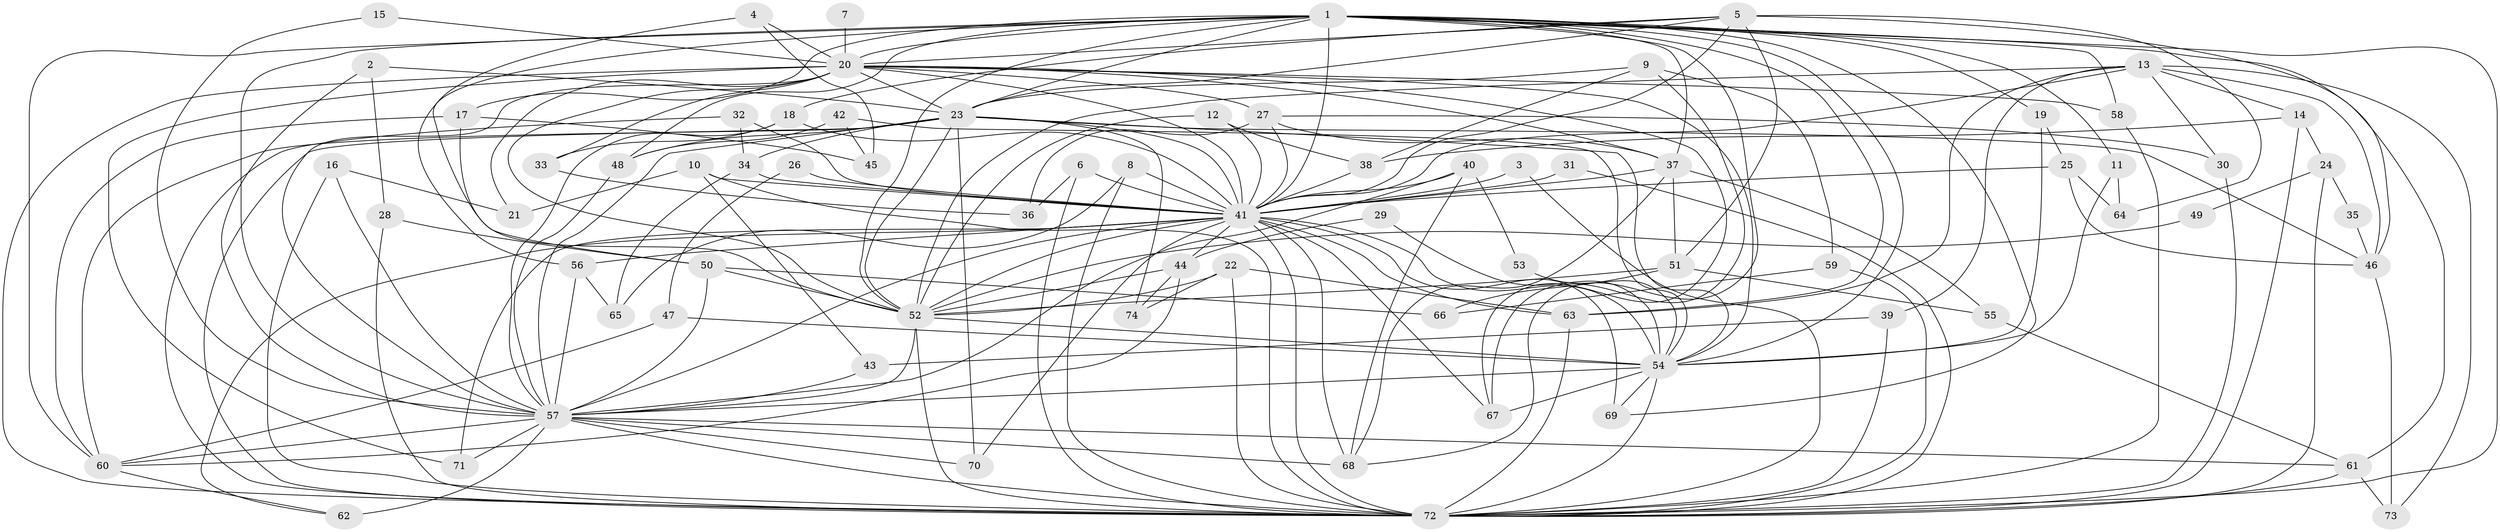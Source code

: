 // original degree distribution, {20: 0.013513513513513514, 23: 0.006756756756756757, 30: 0.013513513513513514, 29: 0.006756756756756757, 21: 0.006756756756756757, 31: 0.006756756756756757, 13: 0.006756756756756757, 22: 0.006756756756756757, 4: 0.12837837837837837, 3: 0.23648648648648649, 2: 0.47297297297297297, 7: 0.013513513513513514, 6: 0.013513513513513514, 5: 0.05405405405405406, 8: 0.013513513513513514}
// Generated by graph-tools (version 1.1) at 2025/01/03/09/25 03:01:30]
// undirected, 74 vertices, 199 edges
graph export_dot {
graph [start="1"]
  node [color=gray90,style=filled];
  1;
  2;
  3;
  4;
  5;
  6;
  7;
  8;
  9;
  10;
  11;
  12;
  13;
  14;
  15;
  16;
  17;
  18;
  19;
  20;
  21;
  22;
  23;
  24;
  25;
  26;
  27;
  28;
  29;
  30;
  31;
  32;
  33;
  34;
  35;
  36;
  37;
  38;
  39;
  40;
  41;
  42;
  43;
  44;
  45;
  46;
  47;
  48;
  49;
  50;
  51;
  52;
  53;
  54;
  55;
  56;
  57;
  58;
  59;
  60;
  61;
  62;
  63;
  64;
  65;
  66;
  67;
  68;
  69;
  70;
  71;
  72;
  73;
  74;
  1 -- 11 [weight=1.0];
  1 -- 17 [weight=1.0];
  1 -- 19 [weight=1.0];
  1 -- 20 [weight=2.0];
  1 -- 23 [weight=2.0];
  1 -- 37 [weight=1.0];
  1 -- 41 [weight=4.0];
  1 -- 48 [weight=1.0];
  1 -- 52 [weight=2.0];
  1 -- 54 [weight=3.0];
  1 -- 56 [weight=1.0];
  1 -- 57 [weight=3.0];
  1 -- 58 [weight=1.0];
  1 -- 60 [weight=2.0];
  1 -- 61 [weight=1.0];
  1 -- 63 [weight=1.0];
  1 -- 68 [weight=1.0];
  1 -- 69 [weight=1.0];
  1 -- 72 [weight=2.0];
  2 -- 23 [weight=1.0];
  2 -- 28 [weight=1.0];
  2 -- 57 [weight=1.0];
  3 -- 41 [weight=1.0];
  3 -- 72 [weight=1.0];
  4 -- 20 [weight=1.0];
  4 -- 45 [weight=1.0];
  4 -- 52 [weight=1.0];
  5 -- 18 [weight=1.0];
  5 -- 20 [weight=1.0];
  5 -- 23 [weight=1.0];
  5 -- 41 [weight=1.0];
  5 -- 46 [weight=1.0];
  5 -- 51 [weight=1.0];
  5 -- 64 [weight=1.0];
  6 -- 36 [weight=1.0];
  6 -- 41 [weight=1.0];
  6 -- 72 [weight=1.0];
  7 -- 20 [weight=1.0];
  8 -- 41 [weight=1.0];
  8 -- 65 [weight=1.0];
  8 -- 72 [weight=2.0];
  9 -- 23 [weight=1.0];
  9 -- 38 [weight=1.0];
  9 -- 59 [weight=1.0];
  9 -- 67 [weight=1.0];
  10 -- 21 [weight=1.0];
  10 -- 41 [weight=1.0];
  10 -- 43 [weight=1.0];
  10 -- 72 [weight=1.0];
  11 -- 54 [weight=1.0];
  11 -- 64 [weight=1.0];
  12 -- 38 [weight=1.0];
  12 -- 41 [weight=1.0];
  12 -- 52 [weight=1.0];
  13 -- 14 [weight=1.0];
  13 -- 30 [weight=1.0];
  13 -- 39 [weight=1.0];
  13 -- 41 [weight=2.0];
  13 -- 46 [weight=1.0];
  13 -- 52 [weight=1.0];
  13 -- 63 [weight=1.0];
  13 -- 73 [weight=1.0];
  14 -- 24 [weight=1.0];
  14 -- 38 [weight=1.0];
  14 -- 72 [weight=1.0];
  15 -- 20 [weight=1.0];
  15 -- 57 [weight=1.0];
  16 -- 21 [weight=1.0];
  16 -- 57 [weight=1.0];
  16 -- 72 [weight=1.0];
  17 -- 45 [weight=2.0];
  17 -- 50 [weight=1.0];
  17 -- 60 [weight=1.0];
  18 -- 33 [weight=1.0];
  18 -- 41 [weight=1.0];
  18 -- 57 [weight=1.0];
  19 -- 25 [weight=1.0];
  19 -- 54 [weight=1.0];
  20 -- 21 [weight=1.0];
  20 -- 23 [weight=1.0];
  20 -- 27 [weight=1.0];
  20 -- 33 [weight=1.0];
  20 -- 37 [weight=1.0];
  20 -- 41 [weight=2.0];
  20 -- 52 [weight=1.0];
  20 -- 54 [weight=2.0];
  20 -- 57 [weight=2.0];
  20 -- 58 [weight=1.0];
  20 -- 67 [weight=1.0];
  20 -- 71 [weight=1.0];
  20 -- 72 [weight=1.0];
  22 -- 52 [weight=1.0];
  22 -- 63 [weight=1.0];
  22 -- 72 [weight=1.0];
  22 -- 74 [weight=1.0];
  23 -- 34 [weight=1.0];
  23 -- 41 [weight=4.0];
  23 -- 46 [weight=1.0];
  23 -- 48 [weight=1.0];
  23 -- 52 [weight=2.0];
  23 -- 54 [weight=1.0];
  23 -- 57 [weight=1.0];
  23 -- 60 [weight=1.0];
  23 -- 70 [weight=1.0];
  23 -- 72 [weight=1.0];
  23 -- 74 [weight=1.0];
  24 -- 35 [weight=1.0];
  24 -- 49 [weight=1.0];
  24 -- 72 [weight=2.0];
  25 -- 41 [weight=1.0];
  25 -- 46 [weight=1.0];
  25 -- 64 [weight=1.0];
  26 -- 41 [weight=2.0];
  26 -- 47 [weight=1.0];
  27 -- 30 [weight=1.0];
  27 -- 36 [weight=1.0];
  27 -- 37 [weight=1.0];
  27 -- 41 [weight=1.0];
  28 -- 50 [weight=1.0];
  28 -- 72 [weight=1.0];
  29 -- 44 [weight=1.0];
  29 -- 54 [weight=1.0];
  30 -- 72 [weight=1.0];
  31 -- 41 [weight=2.0];
  31 -- 72 [weight=1.0];
  32 -- 34 [weight=1.0];
  32 -- 41 [weight=1.0];
  32 -- 72 [weight=1.0];
  33 -- 36 [weight=1.0];
  34 -- 41 [weight=2.0];
  34 -- 65 [weight=1.0];
  35 -- 46 [weight=1.0];
  37 -- 41 [weight=1.0];
  37 -- 51 [weight=1.0];
  37 -- 55 [weight=1.0];
  37 -- 68 [weight=1.0];
  38 -- 41 [weight=1.0];
  39 -- 43 [weight=1.0];
  39 -- 72 [weight=1.0];
  40 -- 41 [weight=2.0];
  40 -- 53 [weight=1.0];
  40 -- 57 [weight=2.0];
  40 -- 68 [weight=1.0];
  41 -- 44 [weight=1.0];
  41 -- 52 [weight=2.0];
  41 -- 54 [weight=3.0];
  41 -- 56 [weight=2.0];
  41 -- 57 [weight=2.0];
  41 -- 62 [weight=1.0];
  41 -- 63 [weight=1.0];
  41 -- 67 [weight=1.0];
  41 -- 68 [weight=1.0];
  41 -- 69 [weight=2.0];
  41 -- 70 [weight=1.0];
  41 -- 71 [weight=2.0];
  41 -- 72 [weight=3.0];
  42 -- 45 [weight=1.0];
  42 -- 48 [weight=1.0];
  42 -- 54 [weight=1.0];
  43 -- 57 [weight=2.0];
  44 -- 52 [weight=2.0];
  44 -- 60 [weight=1.0];
  44 -- 74 [weight=1.0];
  46 -- 73 [weight=1.0];
  47 -- 54 [weight=1.0];
  47 -- 60 [weight=1.0];
  48 -- 57 [weight=1.0];
  49 -- 52 [weight=1.0];
  50 -- 52 [weight=1.0];
  50 -- 57 [weight=1.0];
  50 -- 66 [weight=1.0];
  51 -- 52 [weight=1.0];
  51 -- 55 [weight=1.0];
  51 -- 66 [weight=1.0];
  52 -- 54 [weight=2.0];
  52 -- 57 [weight=1.0];
  52 -- 72 [weight=1.0];
  53 -- 54 [weight=1.0];
  54 -- 57 [weight=1.0];
  54 -- 67 [weight=2.0];
  54 -- 69 [weight=1.0];
  54 -- 72 [weight=1.0];
  55 -- 61 [weight=1.0];
  56 -- 57 [weight=1.0];
  56 -- 65 [weight=1.0];
  57 -- 60 [weight=1.0];
  57 -- 61 [weight=1.0];
  57 -- 62 [weight=2.0];
  57 -- 68 [weight=1.0];
  57 -- 70 [weight=2.0];
  57 -- 71 [weight=1.0];
  57 -- 72 [weight=1.0];
  58 -- 72 [weight=1.0];
  59 -- 66 [weight=1.0];
  59 -- 72 [weight=2.0];
  60 -- 62 [weight=1.0];
  61 -- 72 [weight=1.0];
  61 -- 73 [weight=1.0];
  63 -- 72 [weight=1.0];
}
